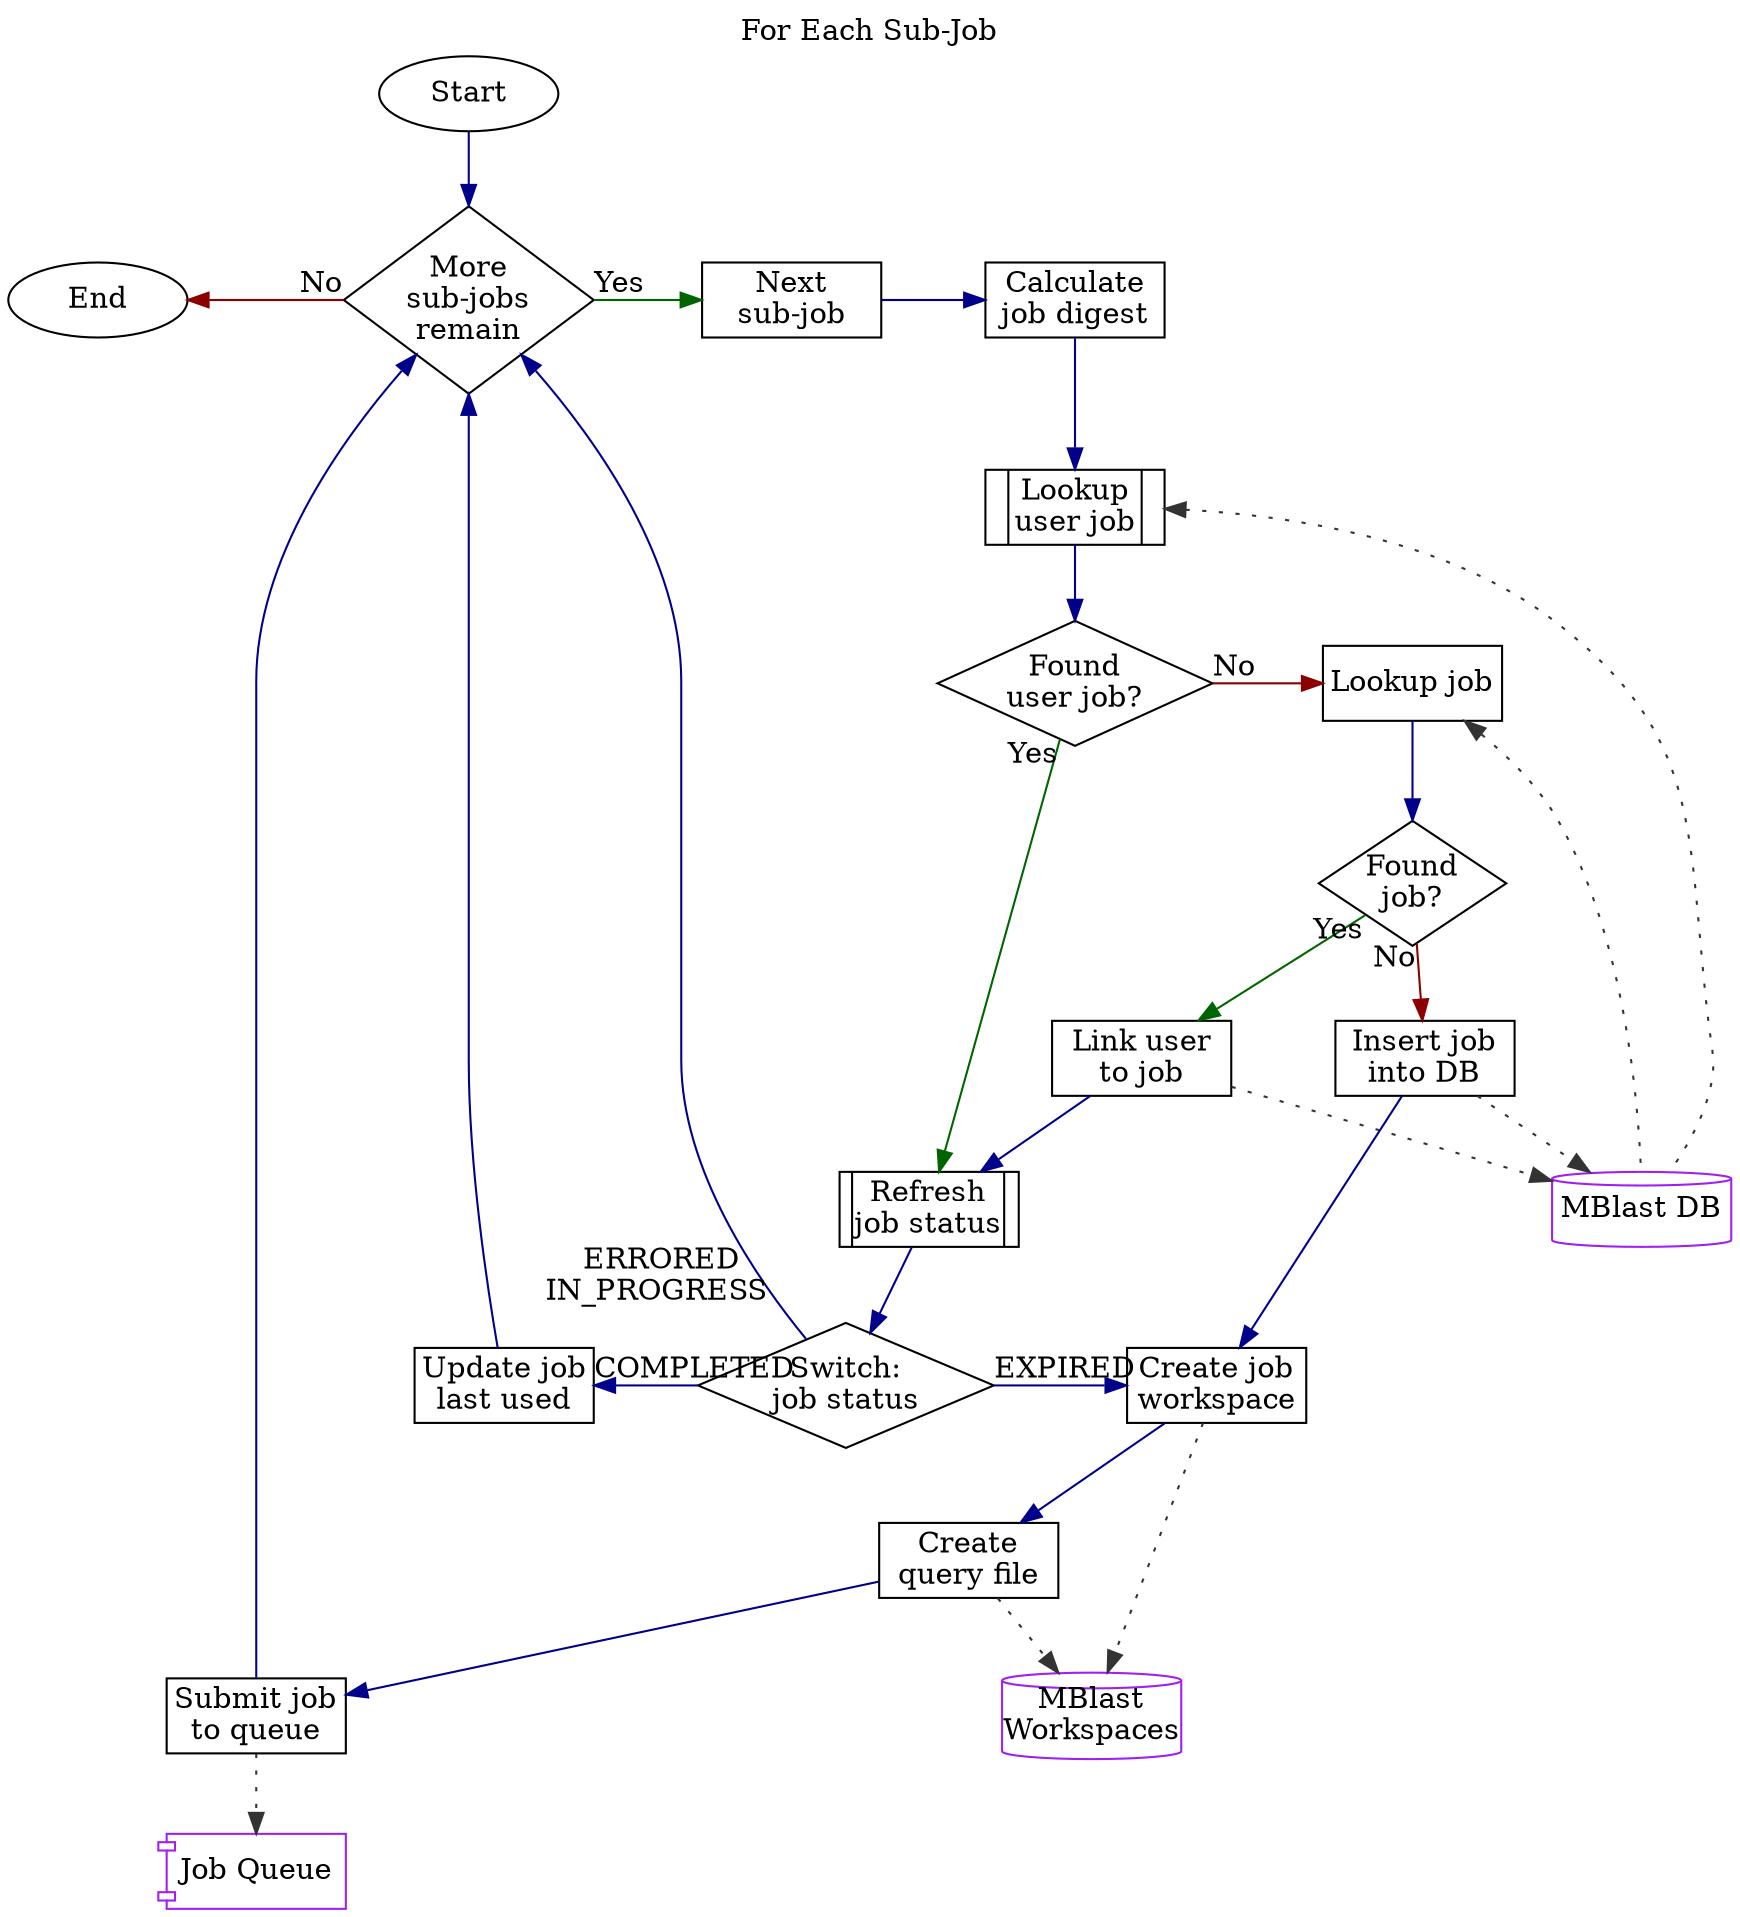 digraph {
  // splines=ortho
  graph [nodesep=0.7]
  node  [shape=rect, margin=0, width="1.2"]
  edge  [color=darkblue]

  //
  // Nodes
  //

  // Start/End
  {
    node [shape=oval]

    Start
    End
  }

  // External Resources
  {
    node [color=purple, shape=cylinder]

    DB    [label="MBlast DB"]
    FS    [label="MBlast\nWorkspaces"]
    Queue [label="Job Queue", shape=component]
  }

  Remaining       [label="More\nsub-jobs\nremain", shape=diamond]
  NextJob         [label="Next\nsub-job"]
  HashJob         [label="Calculate\njob digest"]
  LookupUserJob   [label="|Lookup\nuser job|", shape=record]
  FoundUserJob    [label="Found\nuser job?", shape=diamond]
  LookupJob       [label="Lookup job"]
  FoundJob        [label="Found\njob?", shape=diamond]
  InsertJobIntoDB [label="Insert job\ninto DB"]
  CreateWorkspace [label="Create job\nworkspace"]
  CreateQueryFile [label="Create\nquery file"]
  SubmitToQueue   [label="Submit job\nto queue"]
  UpdateLastUsed  [label="Update job\nlast used"]
  RefreshStatus   [label="|Refresh\njob status|", shape=record]
  StatusSwitch    [label="Switch:\njob status", shape=diamond]
  LinkUser1       [label="Link user\nto job"]

  //
  // Edges
  //

  // To External Resources
  {
    edge [style=dotted, color="#333333"]

    LookupUserJob   -> DB [dir=back]
    LookupJob       -> DB [dir=back]
    InsertJobIntoDB -> DB
    LinkUser1       -> DB

    CreateWorkspace -> FS
    CreateQueryFile -> FS

    SubmitToQueue   -> Queue
  }

  Start           -> Remaining

  Remaining       -> NextJob         [taillabel="Yes", color=darkgreen]
  End             -> Remaining       [headlabel="No", color=darkred, dir=back]

  NextJob         -> HashJob

  HashJob         -> LookupUserJob

  LookupUserJob   -> FoundUserJob

  FoundUserJob    -> RefreshStatus [taillabel="Yes", color=darkgreen]
  FoundUserJob    -> LookupJob     [taillabel="No", color=darkred]

  LookupJob       -> FoundJob

  FoundJob        -> LinkUser1       [taillabel="Yes", color=darkgreen]
  FoundJob        -> InsertJobIntoDB [taillabel="No", color=darkred]

  InsertJobIntoDB -> CreateWorkspace

  LinkUser1       -> RefreshStatus
  RefreshStatus   -> StatusSwitch

  StatusSwitch    -> Remaining       [taillabel="ERRORED   \nIN_PROGRESS    \n "]
  UpdateLastUsed  -> StatusSwitch    [taillabel="COMPLETED", dir=back]
  StatusSwitch    -> CreateWorkspace [taillabel="EXPIRED", constraint=false]

  CreateWorkspace -> CreateQueryFile
  CreateQueryFile -> SubmitToQueue
  SubmitToQueue   -> Remaining
  UpdateLastUsed  -> Remaining

  //
  // Layout
  //

  {
    rank=same
    End
    Remaining
    NextJob
    HashJob
  }

  {
    rank=same
    FoundUserJob
    LookupJob
  }

  {
    rank=same
    UpdateLastUsed
    StatusSwitch
    CreateWorkspace
  }

  {
    edge [style=invis]
    NextJob -> LookupUserJob
    End -> SubmitToQueue
  }


  label="For Each Sub-Job"
  labelloc="t"
}